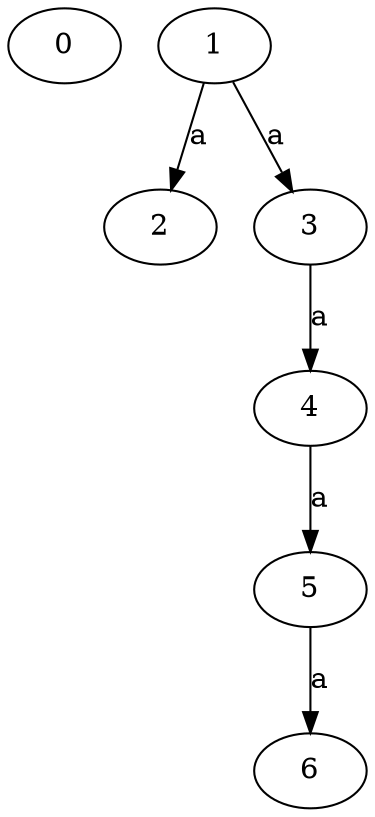 strict digraph  {
0;
2;
3;
4;
5;
1;
6;
3 -> 4  [label=a];
4 -> 5  [label=a];
5 -> 6  [label=a];
1 -> 2  [label=a];
1 -> 3  [label=a];
}
